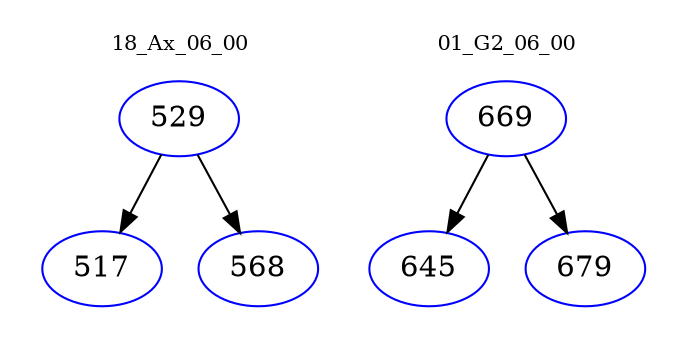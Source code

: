 digraph{
subgraph cluster_0 {
color = white
label = "18_Ax_06_00";
fontsize=10;
T0_529 [label="529", color="blue"]
T0_529 -> T0_517 [color="black"]
T0_517 [label="517", color="blue"]
T0_529 -> T0_568 [color="black"]
T0_568 [label="568", color="blue"]
}
subgraph cluster_1 {
color = white
label = "01_G2_06_00";
fontsize=10;
T1_669 [label="669", color="blue"]
T1_669 -> T1_645 [color="black"]
T1_645 [label="645", color="blue"]
T1_669 -> T1_679 [color="black"]
T1_679 [label="679", color="blue"]
}
}
